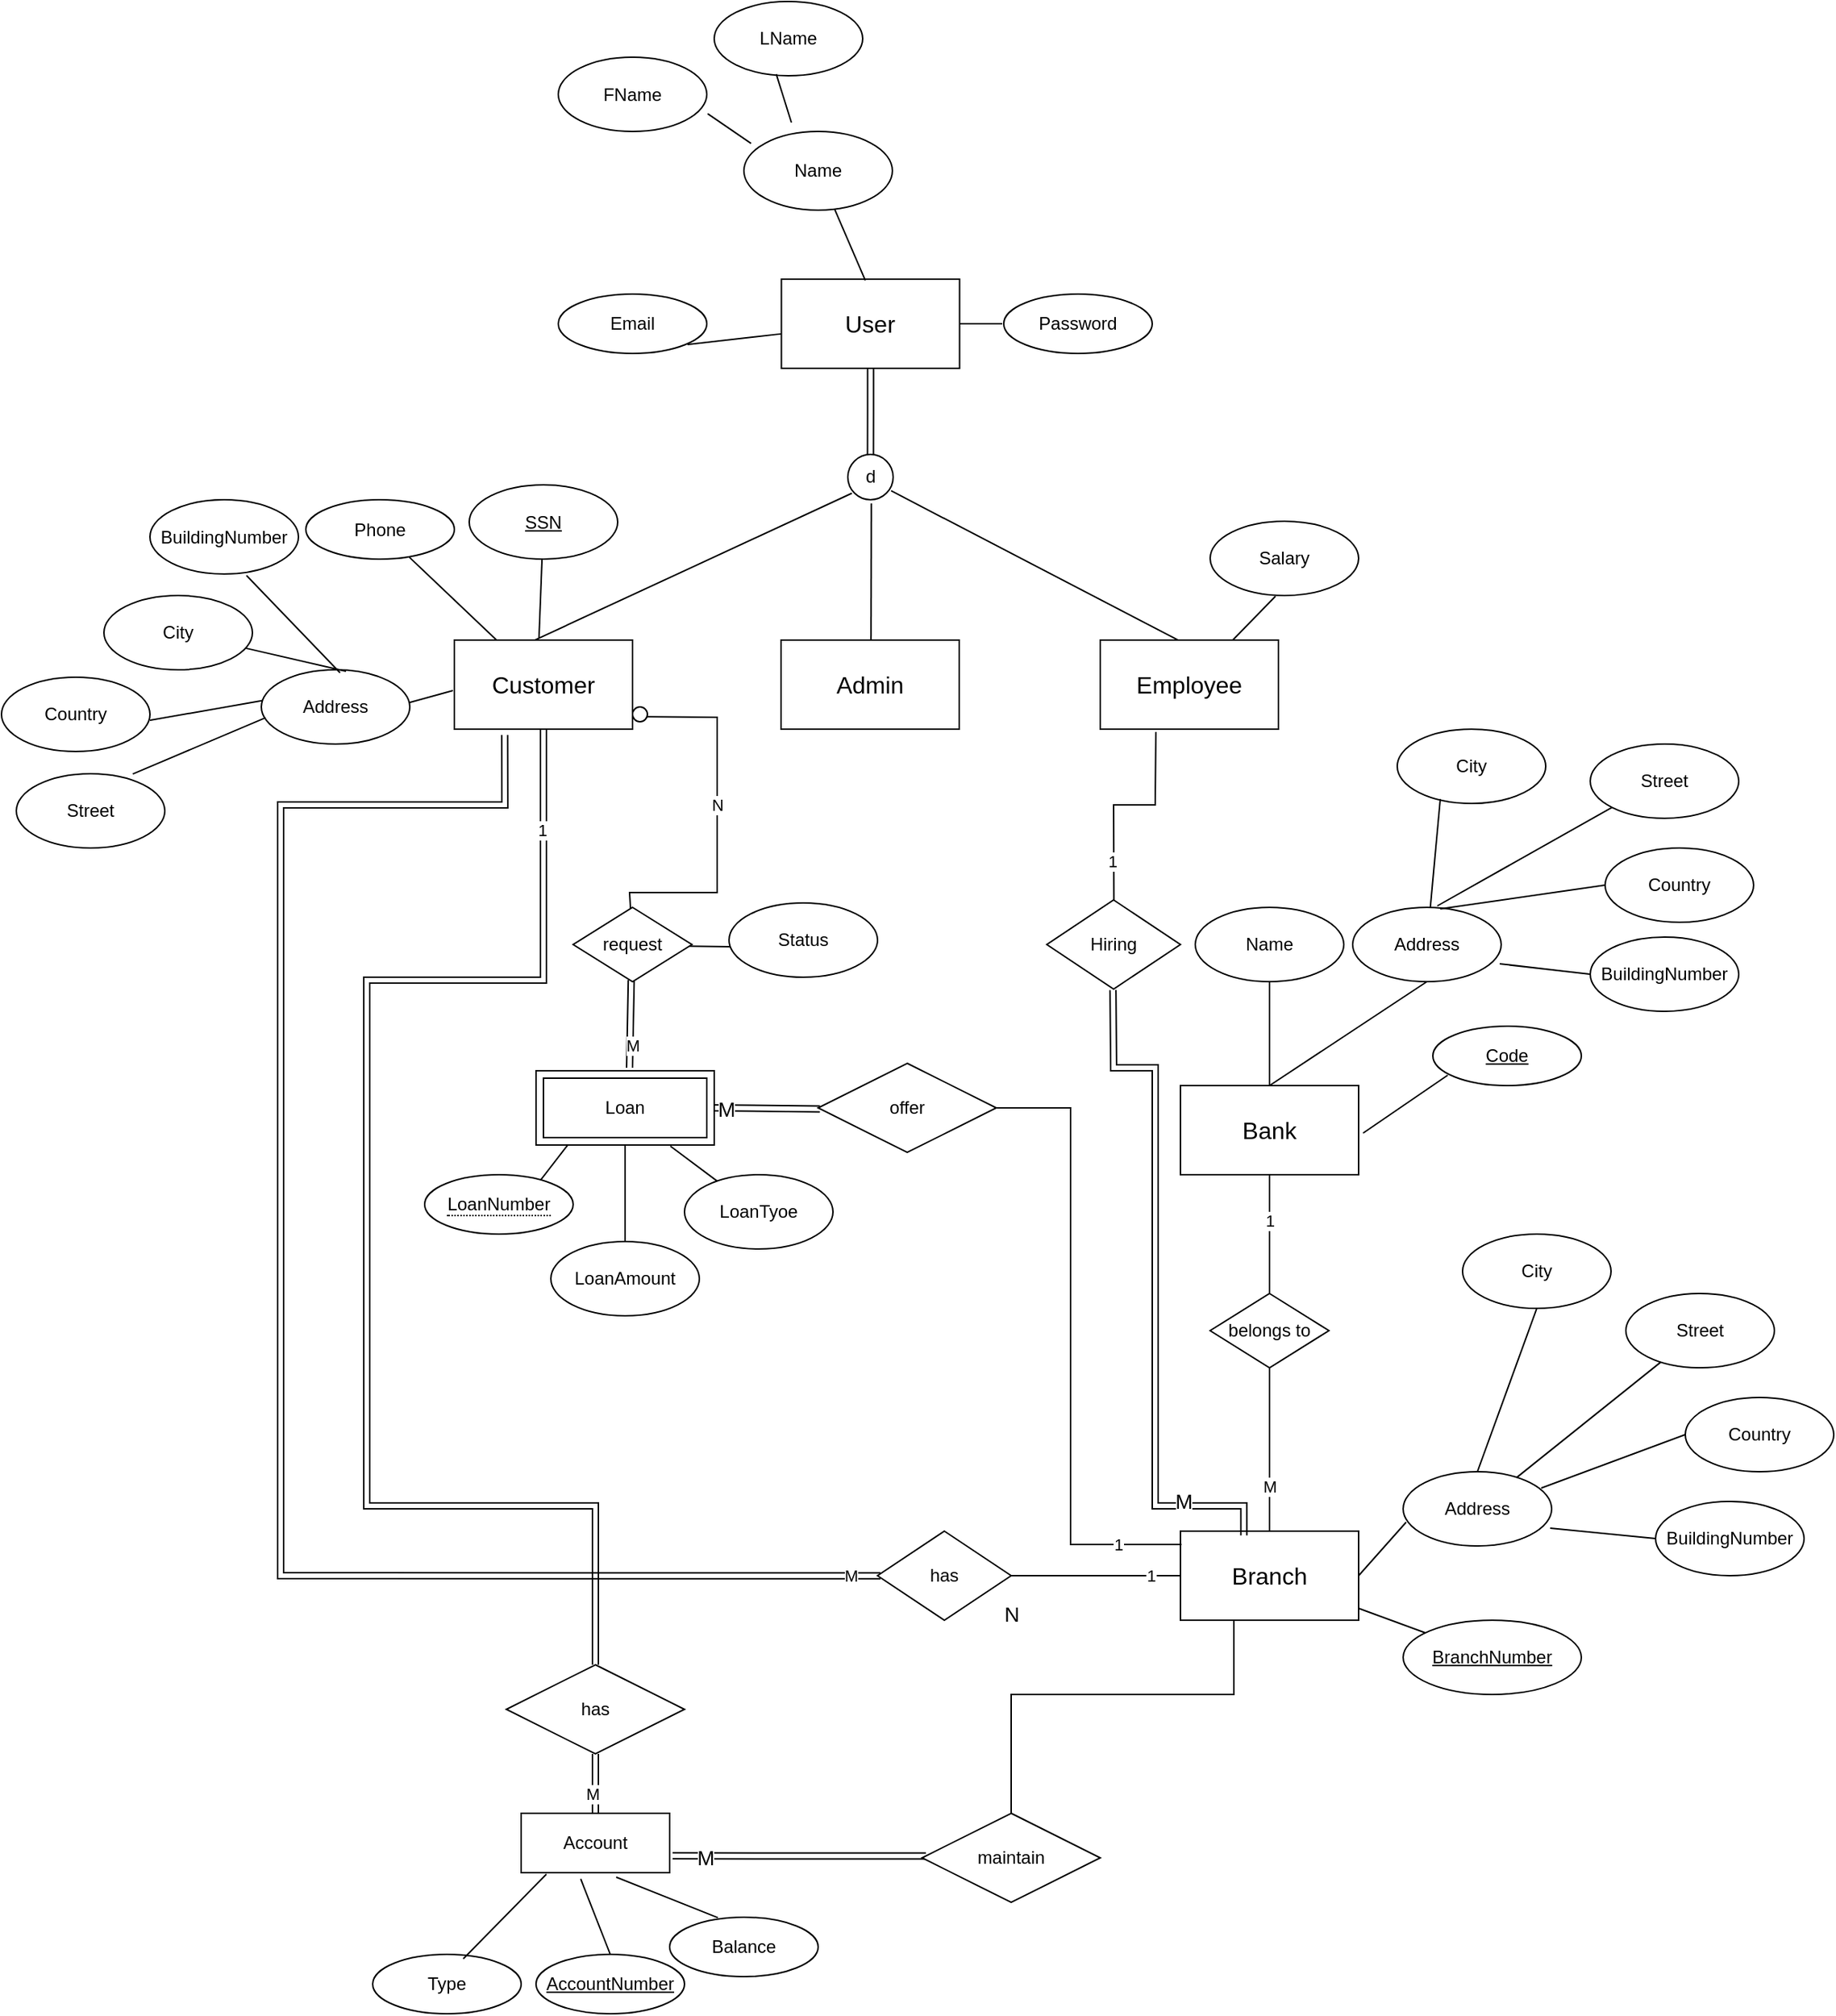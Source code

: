 <mxfile version="21.3.2" type="device">
  <diagram id="R2lEEEUBdFMjLlhIrx00" name="Page-1">
    <mxGraphModel dx="2899" dy="2246" grid="1" gridSize="59" guides="1" tooltips="1" connect="0" arrows="1" fold="1" page="1" pageScale="1" pageWidth="850" pageHeight="1100" background="#ffffff" math="0" shadow="0" extFonts="Permanent Marker^https://fonts.googleapis.com/css?family=Permanent+Marker">
      <root>
        <mxCell id="0" />
        <mxCell id="1" parent="0" />
        <mxCell id="I1Eal8p1mosymjfn8M6k-5" value="&lt;font size=&quot;3&quot;&gt;Bank&lt;/font&gt;" style="rounded=0;whiteSpace=wrap;html=1;" parent="1" vertex="1">
          <mxGeometry x="194" y="130" width="120" height="60" as="geometry" />
        </mxCell>
        <mxCell id="I1Eal8p1mosymjfn8M6k-6" value="Name" style="ellipse;whiteSpace=wrap;html=1;" parent="1" vertex="1">
          <mxGeometry x="204" y="10" width="100" height="50" as="geometry" />
        </mxCell>
        <mxCell id="I1Eal8p1mosymjfn8M6k-8" value="" style="endArrow=none;html=1;rounded=0;exitX=0.5;exitY=0;exitDx=0;exitDy=0;" parent="1" source="I1Eal8p1mosymjfn8M6k-5" target="I1Eal8p1mosymjfn8M6k-6" edge="1">
          <mxGeometry width="50" height="50" relative="1" as="geometry">
            <mxPoint x="220" y="130" as="sourcePoint" />
            <mxPoint x="270" y="80" as="targetPoint" />
          </mxGeometry>
        </mxCell>
        <mxCell id="I1Eal8p1mosymjfn8M6k-11" value="" style="endArrow=none;html=1;rounded=0;entryX=0.5;entryY=1;entryDx=0;entryDy=0;exitX=0.5;exitY=0;exitDx=0;exitDy=0;" parent="1" source="I1Eal8p1mosymjfn8M6k-5" target="I1Eal8p1mosymjfn8M6k-14" edge="1">
          <mxGeometry width="50" height="50" relative="1" as="geometry">
            <mxPoint x="250" y="120" as="sourcePoint" />
            <mxPoint x="310" y="80" as="targetPoint" />
          </mxGeometry>
        </mxCell>
        <mxCell id="I1Eal8p1mosymjfn8M6k-14" value="Address" style="ellipse;whiteSpace=wrap;html=1;" parent="1" vertex="1">
          <mxGeometry x="310" y="10" width="100" height="50" as="geometry" />
        </mxCell>
        <mxCell id="I1Eal8p1mosymjfn8M6k-15" value="City" style="ellipse;whiteSpace=wrap;html=1;" parent="1" vertex="1">
          <mxGeometry x="340" y="-110" width="100" height="50" as="geometry" />
        </mxCell>
        <mxCell id="I1Eal8p1mosymjfn8M6k-16" value="BuildingNumber" style="ellipse;whiteSpace=wrap;html=1;" parent="1" vertex="1">
          <mxGeometry x="470" y="30" width="100" height="50" as="geometry" />
        </mxCell>
        <mxCell id="I1Eal8p1mosymjfn8M6k-17" value="Street" style="ellipse;whiteSpace=wrap;html=1;" parent="1" vertex="1">
          <mxGeometry x="470" y="-100" width="100" height="50" as="geometry" />
        </mxCell>
        <mxCell id="I1Eal8p1mosymjfn8M6k-18" value="Country" style="ellipse;whiteSpace=wrap;html=1;" parent="1" vertex="1">
          <mxGeometry x="480" y="-30" width="100" height="50" as="geometry" />
        </mxCell>
        <mxCell id="I1Eal8p1mosymjfn8M6k-22" value="" style="endArrow=none;html=1;rounded=0;entryX=0.29;entryY=0.94;entryDx=0;entryDy=0;entryPerimeter=0;" parent="1" source="I1Eal8p1mosymjfn8M6k-14" target="I1Eal8p1mosymjfn8M6k-15" edge="1">
          <mxGeometry width="50" height="50" relative="1" as="geometry">
            <mxPoint x="360" y="8" as="sourcePoint" />
            <mxPoint x="389" y="-60" as="targetPoint" />
          </mxGeometry>
        </mxCell>
        <mxCell id="I1Eal8p1mosymjfn8M6k-23" value="" style="endArrow=none;html=1;rounded=0;exitX=0.57;exitY=-0.02;exitDx=0;exitDy=0;entryX=0;entryY=1;entryDx=0;entryDy=0;exitPerimeter=0;" parent="1" source="I1Eal8p1mosymjfn8M6k-14" target="I1Eal8p1mosymjfn8M6k-17" edge="1">
          <mxGeometry width="50" height="50" relative="1" as="geometry">
            <mxPoint x="396" y="17" as="sourcePoint" />
            <mxPoint x="425" y="-51" as="targetPoint" />
          </mxGeometry>
        </mxCell>
        <mxCell id="I1Eal8p1mosymjfn8M6k-24" value="" style="endArrow=none;html=1;rounded=0;exitX=0.59;exitY=0.02;exitDx=0;exitDy=0;entryX=0;entryY=0.5;entryDx=0;entryDy=0;exitPerimeter=0;" parent="1" source="I1Eal8p1mosymjfn8M6k-14" target="I1Eal8p1mosymjfn8M6k-18" edge="1">
          <mxGeometry width="50" height="50" relative="1" as="geometry">
            <mxPoint x="396" y="50" as="sourcePoint" />
            <mxPoint x="425" y="-18" as="targetPoint" />
          </mxGeometry>
        </mxCell>
        <mxCell id="I1Eal8p1mosymjfn8M6k-25" value="" style="endArrow=none;html=1;rounded=0;exitX=0.99;exitY=0.76;exitDx=0;exitDy=0;entryX=0;entryY=0.5;entryDx=0;entryDy=0;exitPerimeter=0;" parent="1" source="I1Eal8p1mosymjfn8M6k-14" target="I1Eal8p1mosymjfn8M6k-16" edge="1">
          <mxGeometry width="50" height="50" relative="1" as="geometry">
            <mxPoint x="275" y="67" as="sourcePoint" />
            <mxPoint x="304" y="-1" as="targetPoint" />
          </mxGeometry>
        </mxCell>
        <mxCell id="I1Eal8p1mosymjfn8M6k-26" value="&lt;font size=&quot;3&quot;&gt;Branch&lt;/font&gt;" style="rounded=0;whiteSpace=wrap;html=1;" parent="1" vertex="1">
          <mxGeometry x="194" y="430" width="120" height="60" as="geometry" />
        </mxCell>
        <mxCell id="I1Eal8p1mosymjfn8M6k-31" value="" style="endArrow=none;html=1;rounded=0;entryX=0.02;entryY=0.68;entryDx=0;entryDy=0;exitX=1;exitY=0.5;exitDx=0;exitDy=0;entryPerimeter=0;" parent="1" source="I1Eal8p1mosymjfn8M6k-26" target="I1Eal8p1mosymjfn8M6k-34" edge="1">
          <mxGeometry width="50" height="50" relative="1" as="geometry">
            <mxPoint x="194" y="420" as="sourcePoint" />
            <mxPoint x="254" y="380" as="targetPoint" />
          </mxGeometry>
        </mxCell>
        <mxCell id="I1Eal8p1mosymjfn8M6k-34" value="Address" style="ellipse;whiteSpace=wrap;html=1;" parent="1" vertex="1">
          <mxGeometry x="344" y="390" width="100" height="50" as="geometry" />
        </mxCell>
        <mxCell id="I1Eal8p1mosymjfn8M6k-35" value="City" style="ellipse;whiteSpace=wrap;html=1;" parent="1" vertex="1">
          <mxGeometry x="384" y="230" width="100" height="50" as="geometry" />
        </mxCell>
        <mxCell id="I1Eal8p1mosymjfn8M6k-36" value="BuildingNumber" style="ellipse;whiteSpace=wrap;html=1;" parent="1" vertex="1">
          <mxGeometry x="514" y="410" width="100" height="50" as="geometry" />
        </mxCell>
        <mxCell id="I1Eal8p1mosymjfn8M6k-37" value="Street" style="ellipse;whiteSpace=wrap;html=1;" parent="1" vertex="1">
          <mxGeometry x="494" y="270" width="100" height="50" as="geometry" />
        </mxCell>
        <mxCell id="I1Eal8p1mosymjfn8M6k-38" value="Country" style="ellipse;whiteSpace=wrap;html=1;" parent="1" vertex="1">
          <mxGeometry x="534" y="340" width="100" height="50" as="geometry" />
        </mxCell>
        <mxCell id="I1Eal8p1mosymjfn8M6k-39" value="" style="endArrow=none;html=1;rounded=0;entryX=0.5;entryY=1;entryDx=0;entryDy=0;exitX=0.5;exitY=0;exitDx=0;exitDy=0;" parent="1" source="I1Eal8p1mosymjfn8M6k-34" target="I1Eal8p1mosymjfn8M6k-35" edge="1">
          <mxGeometry width="50" height="50" relative="1" as="geometry">
            <mxPoint x="512.907" y="470.623" as="sourcePoint" />
            <mxPoint x="443" y="317" as="targetPoint" />
            <Array as="points" />
          </mxGeometry>
        </mxCell>
        <mxCell id="I1Eal8p1mosymjfn8M6k-40" value="" style="endArrow=none;html=1;rounded=0;" parent="1" source="I1Eal8p1mosymjfn8M6k-34" target="I1Eal8p1mosymjfn8M6k-37" edge="1">
          <mxGeometry width="50" height="50" relative="1" as="geometry">
            <mxPoint x="531" y="469" as="sourcePoint" />
            <mxPoint x="558.645" y="322.678" as="targetPoint" />
          </mxGeometry>
        </mxCell>
        <mxCell id="I1Eal8p1mosymjfn8M6k-41" value="" style="endArrow=none;html=1;rounded=0;exitX=0.93;exitY=0.22;exitDx=0;exitDy=0;entryX=0;entryY=0.5;entryDx=0;entryDy=0;exitPerimeter=0;" parent="1" source="I1Eal8p1mosymjfn8M6k-34" target="I1Eal8p1mosymjfn8M6k-38" edge="1">
          <mxGeometry width="50" height="50" relative="1" as="geometry">
            <mxPoint x="533" y="471" as="sourcePoint" />
            <mxPoint x="499" y="362" as="targetPoint" />
          </mxGeometry>
        </mxCell>
        <mxCell id="I1Eal8p1mosymjfn8M6k-42" value="" style="endArrow=none;html=1;rounded=0;exitX=0.99;exitY=0.76;exitDx=0;exitDy=0;entryX=0;entryY=0.5;entryDx=0;entryDy=0;exitPerimeter=0;" parent="1" source="I1Eal8p1mosymjfn8M6k-34" target="I1Eal8p1mosymjfn8M6k-36" edge="1">
          <mxGeometry width="50" height="50" relative="1" as="geometry">
            <mxPoint x="219" y="367" as="sourcePoint" />
            <mxPoint x="248" y="299" as="targetPoint" />
          </mxGeometry>
        </mxCell>
        <mxCell id="I1Eal8p1mosymjfn8M6k-43" value="" style="endArrow=none;html=1;rounded=0;" parent="1" source="I1Eal8p1mosymjfn8M6k-26" target="I1Eal8p1mosymjfn8M6k-44" edge="1">
          <mxGeometry width="50" height="50" relative="1" as="geometry">
            <mxPoint x="214" y="420" as="sourcePoint" />
            <mxPoint x="264" y="370" as="targetPoint" />
          </mxGeometry>
        </mxCell>
        <mxCell id="I1Eal8p1mosymjfn8M6k-44" value="&lt;u&gt;BranchNumber&lt;/u&gt;" style="ellipse;whiteSpace=wrap;html=1;" parent="1" vertex="1">
          <mxGeometry x="344" y="490" width="120" height="50" as="geometry" />
        </mxCell>
        <mxCell id="I1Eal8p1mosymjfn8M6k-47" value="belongs to" style="rhombus;whiteSpace=wrap;html=1;rounded=0;" parent="1" vertex="1">
          <mxGeometry x="214" y="270" width="80" height="50" as="geometry" />
        </mxCell>
        <mxCell id="I1Eal8p1mosymjfn8M6k-50" value="" style="endArrow=none;html=1;rounded=0;exitX=0.5;exitY=0;exitDx=0;exitDy=0;" parent="1" source="I1Eal8p1mosymjfn8M6k-47" target="I1Eal8p1mosymjfn8M6k-5" edge="1">
          <mxGeometry width="50" height="50" relative="1" as="geometry">
            <mxPoint x="220" y="300" as="sourcePoint" />
            <mxPoint x="260" y="190" as="targetPoint" />
            <Array as="points" />
          </mxGeometry>
        </mxCell>
        <mxCell id="I1Eal8p1mosymjfn8M6k-52" value="1" style="edgeLabel;html=1;align=center;verticalAlign=middle;resizable=0;points=[];" parent="I1Eal8p1mosymjfn8M6k-50" vertex="1" connectable="0">
          <mxGeometry x="0.24" y="2" relative="1" as="geometry">
            <mxPoint x="2" as="offset" />
          </mxGeometry>
        </mxCell>
        <mxCell id="I1Eal8p1mosymjfn8M6k-51" value="" style="endArrow=none;html=1;rounded=0;entryX=0.5;entryY=1;entryDx=0;entryDy=0;" parent="1" source="I1Eal8p1mosymjfn8M6k-26" target="I1Eal8p1mosymjfn8M6k-47" edge="1">
          <mxGeometry width="50" height="50" relative="1" as="geometry">
            <mxPoint x="120" y="400" as="sourcePoint" />
            <mxPoint x="160" y="290" as="targetPoint" />
            <Array as="points" />
          </mxGeometry>
        </mxCell>
        <mxCell id="I1Eal8p1mosymjfn8M6k-53" value="M" style="edgeLabel;html=1;align=center;verticalAlign=middle;resizable=0;points=[];" parent="I1Eal8p1mosymjfn8M6k-51" vertex="1" connectable="0">
          <mxGeometry x="-0.453" relative="1" as="geometry">
            <mxPoint as="offset" />
          </mxGeometry>
        </mxCell>
        <mxCell id="I1Eal8p1mosymjfn8M6k-54" value="" style="endArrow=none;html=1;rounded=0;exitX=1;exitY=0.5;exitDx=0;exitDy=0;" parent="1" source="I1Eal8p1mosymjfn8M6k-55" target="I1Eal8p1mosymjfn8M6k-26" edge="1">
          <mxGeometry width="50" height="50" relative="1" as="geometry">
            <mxPoint x="60" y="460" as="sourcePoint" />
            <mxPoint x="140" y="450" as="targetPoint" />
          </mxGeometry>
        </mxCell>
        <mxCell id="I1Eal8p1mosymjfn8M6k-122" value="1" style="edgeLabel;html=1;align=center;verticalAlign=middle;resizable=0;points=[];" parent="I1Eal8p1mosymjfn8M6k-54" vertex="1" connectable="0">
          <mxGeometry x="0.637" relative="1" as="geometry">
            <mxPoint as="offset" />
          </mxGeometry>
        </mxCell>
        <mxCell id="I1Eal8p1mosymjfn8M6k-55" value="has" style="rhombus;whiteSpace=wrap;html=1;" parent="1" vertex="1">
          <mxGeometry x="-10" y="430" width="90" height="60" as="geometry" />
        </mxCell>
        <mxCell id="I1Eal8p1mosymjfn8M6k-73" value="" style="endArrow=none;html=1;rounded=0;entryX=0.022;entryY=0.503;entryDx=0;entryDy=0;entryPerimeter=0;exitX=0.274;exitY=1.065;exitDx=0;exitDy=0;shape=link;exitPerimeter=0;" parent="1" target="I1Eal8p1mosymjfn8M6k-55" edge="1">
          <mxGeometry width="50" height="50" relative="1" as="geometry">
            <mxPoint x="-261.12" y="-106.1" as="sourcePoint" />
            <mxPoint x="-3.15" y="460.36" as="targetPoint" />
            <Array as="points">
              <mxPoint x="-261" y="-59" />
              <mxPoint x="-412" y="-59" />
              <mxPoint x="-412" y="177" />
              <mxPoint x="-412" y="460" />
            </Array>
          </mxGeometry>
        </mxCell>
        <mxCell id="I1Eal8p1mosymjfn8M6k-123" value="M" style="edgeLabel;html=1;align=center;verticalAlign=middle;resizable=0;points=[];" parent="I1Eal8p1mosymjfn8M6k-73" vertex="1" connectable="0">
          <mxGeometry x="-0.727" y="1" relative="1" as="geometry">
            <mxPoint x="339" y="518" as="offset" />
          </mxGeometry>
        </mxCell>
        <mxCell id="I1Eal8p1mosymjfn8M6k-83" value="" style="endArrow=none;html=1;rounded=0;exitX=0.5;exitY=1;exitDx=0;exitDy=0;" parent="1" edge="1">
          <mxGeometry width="50" height="50" relative="1" as="geometry">
            <mxPoint x="-180" y="430" as="sourcePoint" />
            <mxPoint x="-180" y="430" as="targetPoint" />
          </mxGeometry>
        </mxCell>
        <mxCell id="I1Eal8p1mosymjfn8M6k-90" value="" style="endArrow=none;html=1;rounded=0;entryX=0.5;entryY=1;entryDx=0;entryDy=0;exitX=0.5;exitY=0;exitDx=0;exitDy=0;" parent="1" source="I1Eal8p1mosymjfn8M6k-198" target="I1Eal8p1mosymjfn8M6k-91" edge="1">
          <mxGeometry width="50" height="50" relative="1" as="geometry">
            <mxPoint x="-180" y="80" as="sourcePoint" />
            <mxPoint x="-200" y="10" as="targetPoint" />
          </mxGeometry>
        </mxCell>
        <mxCell id="I1Eal8p1mosymjfn8M6k-91" value="LoanAmount" style="ellipse;whiteSpace=wrap;html=1;" parent="1" vertex="1">
          <mxGeometry x="-230" y="235" width="100" height="50" as="geometry" />
        </mxCell>
        <mxCell id="I1Eal8p1mosymjfn8M6k-92" value="LoanTyoe" style="ellipse;whiteSpace=wrap;html=1;" parent="1" vertex="1">
          <mxGeometry x="-140" y="190" width="100" height="50" as="geometry" />
        </mxCell>
        <mxCell id="I1Eal8p1mosymjfn8M6k-93" value="" style="endArrow=none;html=1;rounded=0;exitX=0.754;exitY=1.015;exitDx=0;exitDy=0;exitPerimeter=0;" parent="1" source="I1Eal8p1mosymjfn8M6k-198" target="I1Eal8p1mosymjfn8M6k-92" edge="1">
          <mxGeometry width="50" height="50" relative="1" as="geometry">
            <mxPoint x="-180" y="80" as="sourcePoint" />
            <mxPoint x="-206" y="-71" as="targetPoint" />
          </mxGeometry>
        </mxCell>
        <mxCell id="I1Eal8p1mosymjfn8M6k-94" value="" style="endArrow=none;html=1;rounded=0;exitX=0.5;exitY=0;exitDx=0;exitDy=0;entryX=0.5;entryY=1;entryDx=0;entryDy=0;" parent="1" source="I1Eal8p1mosymjfn8M6k-198" target="I1Eal8p1mosymjfn8M6k-199" edge="1">
          <mxGeometry width="50" height="50" relative="1" as="geometry">
            <mxPoint x="-208.571" y="80" as="sourcePoint" />
            <mxPoint x="-250.861" y="26.854" as="targetPoint" />
          </mxGeometry>
        </mxCell>
        <mxCell id="I1Eal8p1mosymjfn8M6k-117" value="offer" style="shape=rhombus;perimeter=rhombusPerimeter;whiteSpace=wrap;html=1;align=center;" parent="1" vertex="1">
          <mxGeometry x="-50" y="115" width="120" height="60" as="geometry" />
        </mxCell>
        <mxCell id="I1Eal8p1mosymjfn8M6k-119" value="" style="endArrow=none;html=1;rounded=0;exitX=1;exitY=0.5;exitDx=0;exitDy=0;shape=link;entryX=0.01;entryY=0.513;entryDx=0;entryDy=0;entryPerimeter=0;" parent="1" source="I1Eal8p1mosymjfn8M6k-198" target="I1Eal8p1mosymjfn8M6k-117" edge="1">
          <mxGeometry relative="1" as="geometry">
            <mxPoint x="-120" y="110" as="sourcePoint" />
            <mxPoint x="7.239" y="183.881" as="targetPoint" />
          </mxGeometry>
        </mxCell>
        <mxCell id="I1Eal8p1mosymjfn8M6k-120" value="&lt;font style=&quot;font-size: 14px;&quot;&gt;M&lt;/font&gt;" style="edgeLabel;html=1;align=center;verticalAlign=middle;resizable=0;points=[];" parent="I1Eal8p1mosymjfn8M6k-119" vertex="1" connectable="0">
          <mxGeometry x="-0.787" y="-1" relative="1" as="geometry">
            <mxPoint as="offset" />
          </mxGeometry>
        </mxCell>
        <mxCell id="I1Eal8p1mosymjfn8M6k-127" value="Hiring" style="rhombus;whiteSpace=wrap;html=1;" parent="1" vertex="1">
          <mxGeometry x="104" y="5" width="90" height="60" as="geometry" />
        </mxCell>
        <mxCell id="I1Eal8p1mosymjfn8M6k-166" value="Account" style="whiteSpace=wrap;html=1;align=center;" parent="1" vertex="1">
          <mxGeometry x="-250" y="620" width="100" height="40" as="geometry" />
        </mxCell>
        <mxCell id="I1Eal8p1mosymjfn8M6k-168" value="Balance" style="ellipse;whiteSpace=wrap;html=1;align=center;" parent="1" vertex="1">
          <mxGeometry x="-150" y="690" width="100" height="40" as="geometry" />
        </mxCell>
        <mxCell id="I1Eal8p1mosymjfn8M6k-169" value="&lt;u&gt;AccountNumber&lt;/u&gt;" style="ellipse;whiteSpace=wrap;html=1;align=center;" parent="1" vertex="1">
          <mxGeometry x="-240" y="715" width="100" height="40" as="geometry" />
        </mxCell>
        <mxCell id="I1Eal8p1mosymjfn8M6k-170" value="Type" style="ellipse;whiteSpace=wrap;html=1;align=center;" parent="1" vertex="1">
          <mxGeometry x="-350" y="715" width="100" height="40" as="geometry" />
        </mxCell>
        <mxCell id="I1Eal8p1mosymjfn8M6k-173" value="" style="endArrow=none;html=1;rounded=0;exitX=0.325;exitY=0.008;exitDx=0;exitDy=0;exitPerimeter=0;entryX=0.64;entryY=1.075;entryDx=0;entryDy=0;entryPerimeter=0;" parent="1" source="I1Eal8p1mosymjfn8M6k-168" target="I1Eal8p1mosymjfn8M6k-166" edge="1">
          <mxGeometry width="50" height="50" relative="1" as="geometry">
            <mxPoint x="-160" y="1030" as="sourcePoint" />
            <mxPoint x="-250" y="960" as="targetPoint" />
          </mxGeometry>
        </mxCell>
        <mxCell id="I1Eal8p1mosymjfn8M6k-174" value="" style="endArrow=none;html=1;rounded=0;entryX=0.401;entryY=1.106;entryDx=0;entryDy=0;entryPerimeter=0;exitX=0.5;exitY=0;exitDx=0;exitDy=0;" parent="1" source="I1Eal8p1mosymjfn8M6k-169" target="I1Eal8p1mosymjfn8M6k-166" edge="1">
          <mxGeometry width="50" height="50" relative="1" as="geometry">
            <mxPoint x="-250" y="1020" as="sourcePoint" />
            <mxPoint x="-200" y="950" as="targetPoint" />
          </mxGeometry>
        </mxCell>
        <mxCell id="I1Eal8p1mosymjfn8M6k-178" value="" style="endArrow=none;html=1;rounded=0;entryX=0.17;entryY=1.025;entryDx=0;entryDy=0;entryPerimeter=0;exitX=0.61;exitY=0.075;exitDx=0;exitDy=0;exitPerimeter=0;" parent="1" source="I1Eal8p1mosymjfn8M6k-170" target="I1Eal8p1mosymjfn8M6k-166" edge="1">
          <mxGeometry width="50" height="50" relative="1" as="geometry">
            <mxPoint x="-325" y="1000" as="sourcePoint" />
            <mxPoint x="-250" y="960" as="targetPoint" />
          </mxGeometry>
        </mxCell>
        <mxCell id="I1Eal8p1mosymjfn8M6k-183" style="edgeStyle=orthogonalEdgeStyle;rounded=0;orthogonalLoop=1;jettySize=auto;html=1;endArrow=none;endFill=0;entryX=0.25;entryY=1;entryDx=0;entryDy=0;exitX=0.5;exitY=0;exitDx=0;exitDy=0;" parent="1" source="I1Eal8p1mosymjfn8M6k-180" target="I1Eal8p1mosymjfn8M6k-26" edge="1">
          <mxGeometry relative="1" as="geometry">
            <mxPoint x="250" y="510" as="targetPoint" />
            <Array as="points">
              <mxPoint x="80" y="540" />
              <mxPoint x="230" y="540" />
              <mxPoint x="230" y="490" />
            </Array>
          </mxGeometry>
        </mxCell>
        <mxCell id="I1Eal8p1mosymjfn8M6k-185" value="&lt;font style=&quot;font-size: 14px;&quot;&gt;N&lt;/font&gt;" style="edgeLabel;html=1;align=center;verticalAlign=middle;resizable=0;points=[];" parent="I1Eal8p1mosymjfn8M6k-183" vertex="1" connectable="0">
          <mxGeometry x="-0.484" y="3" relative="1" as="geometry">
            <mxPoint x="3" y="-60" as="offset" />
          </mxGeometry>
        </mxCell>
        <mxCell id="I1Eal8p1mosymjfn8M6k-184" style="edgeStyle=orthogonalEdgeStyle;rounded=0;orthogonalLoop=1;jettySize=auto;html=1;entryX=1.02;entryY=0.717;entryDx=0;entryDy=0;shape=link;entryPerimeter=0;" parent="1" source="I1Eal8p1mosymjfn8M6k-180" target="I1Eal8p1mosymjfn8M6k-166" edge="1">
          <mxGeometry relative="1" as="geometry">
            <Array as="points">
              <mxPoint x="-65" y="649" />
            </Array>
          </mxGeometry>
        </mxCell>
        <mxCell id="I1Eal8p1mosymjfn8M6k-186" value="&lt;font style=&quot;font-size: 14px;&quot;&gt;M&lt;/font&gt;" style="edgeLabel;html=1;align=center;verticalAlign=middle;resizable=0;points=[];" parent="I1Eal8p1mosymjfn8M6k-184" vertex="1" connectable="0">
          <mxGeometry x="0.741" y="-5" relative="1" as="geometry">
            <mxPoint y="6" as="offset" />
          </mxGeometry>
        </mxCell>
        <mxCell id="I1Eal8p1mosymjfn8M6k-180" value="maintain" style="shape=rhombus;perimeter=rhombusPerimeter;whiteSpace=wrap;html=1;align=center;" parent="1" vertex="1">
          <mxGeometry x="20" y="620" width="120" height="60" as="geometry" />
        </mxCell>
        <mxCell id="I1Eal8p1mosymjfn8M6k-192" style="edgeStyle=orthogonalEdgeStyle;rounded=0;orthogonalLoop=1;jettySize=auto;html=1;endArrow=none;endFill=0;shape=link;" parent="1" source="I1Eal8p1mosymjfn8M6k-189" target="FsIi4DqIfgX6PywUieRL-13" edge="1">
          <mxGeometry relative="1" as="geometry">
            <mxPoint x="-199.2" y="488.68" as="targetPoint" />
            <Array as="points">
              <mxPoint x="-200" y="413" />
              <mxPoint x="-354" y="413" />
              <mxPoint x="-354" y="59" />
              <mxPoint x="-235" y="59" />
            </Array>
          </mxGeometry>
        </mxCell>
        <mxCell id="I1Eal8p1mosymjfn8M6k-195" value="1" style="edgeLabel;html=1;align=center;verticalAlign=middle;resizable=0;points=[];" parent="I1Eal8p1mosymjfn8M6k-192" vertex="1" connectable="0">
          <mxGeometry x="0.85" y="1" relative="1" as="geometry">
            <mxPoint as="offset" />
          </mxGeometry>
        </mxCell>
        <mxCell id="I1Eal8p1mosymjfn8M6k-193" style="edgeStyle=orthogonalEdgeStyle;rounded=0;orthogonalLoop=1;jettySize=auto;html=1;entryX=0.5;entryY=0;entryDx=0;entryDy=0;shape=link;" parent="1" source="I1Eal8p1mosymjfn8M6k-189" target="I1Eal8p1mosymjfn8M6k-166" edge="1">
          <mxGeometry relative="1" as="geometry" />
        </mxCell>
        <mxCell id="I1Eal8p1mosymjfn8M6k-197" value="M" style="edgeLabel;html=1;align=center;verticalAlign=middle;resizable=0;points=[];" parent="I1Eal8p1mosymjfn8M6k-193" vertex="1" connectable="0">
          <mxGeometry x="0.314" y="-2" relative="1" as="geometry">
            <mxPoint as="offset" />
          </mxGeometry>
        </mxCell>
        <mxCell id="I1Eal8p1mosymjfn8M6k-189" value="has" style="shape=rhombus;perimeter=rhombusPerimeter;whiteSpace=wrap;html=1;align=center;" parent="1" vertex="1">
          <mxGeometry x="-260" y="520" width="120" height="60" as="geometry" />
        </mxCell>
        <mxCell id="I1Eal8p1mosymjfn8M6k-198" value="Loan" style="shape=ext;margin=3;double=1;whiteSpace=wrap;html=1;align=center;" parent="1" vertex="1">
          <mxGeometry x="-240" y="120" width="120" height="50" as="geometry" />
        </mxCell>
        <mxCell id="I1Eal8p1mosymjfn8M6k-199" value="&lt;span style=&quot;border-bottom: 1px dotted&quot;&gt;LoanNumber&lt;/span&gt;" style="ellipse;whiteSpace=wrap;html=1;align=center;" parent="1" vertex="1">
          <mxGeometry x="-315" y="190" width="100" height="40" as="geometry" />
        </mxCell>
        <mxCell id="FsIi4DqIfgX6PywUieRL-10" value="" style="edgeStyle=orthogonalEdgeStyle;rounded=0;orthogonalLoop=1;jettySize=auto;html=1;shape=link;" parent="1" source="FsIi4DqIfgX6PywUieRL-3" target="FsIi4DqIfgX6PywUieRL-6" edge="1">
          <mxGeometry relative="1" as="geometry" />
        </mxCell>
        <mxCell id="FsIi4DqIfgX6PywUieRL-3" value="&lt;font size=&quot;3&quot;&gt;User&lt;/font&gt;" style="rounded=0;whiteSpace=wrap;html=1;" parent="1" vertex="1">
          <mxGeometry x="-74.75" y="-413" width="120" height="60" as="geometry" />
        </mxCell>
        <mxCell id="FsIi4DqIfgX6PywUieRL-6" value="d" style="ellipse;whiteSpace=wrap;html=1;aspect=fixed;" parent="1" vertex="1">
          <mxGeometry x="-30" y="-295" width="30.5" height="30.5" as="geometry" />
        </mxCell>
        <mxCell id="FsIi4DqIfgX6PywUieRL-11" value="" style="endArrow=none;html=1;rounded=0;entryX=0.089;entryY=0.857;entryDx=0;entryDy=0;entryPerimeter=0;exitX=0.419;exitY=0.03;exitDx=0;exitDy=0;exitPerimeter=0;" parent="1" source="FsIi4DqIfgX6PywUieRL-13" target="FsIi4DqIfgX6PywUieRL-6" edge="1">
          <mxGeometry width="50" height="50" relative="1" as="geometry">
            <mxPoint x="-100" y="-214.5" as="sourcePoint" />
            <mxPoint x="-50" y="-264.5" as="targetPoint" />
          </mxGeometry>
        </mxCell>
        <mxCell id="FsIi4DqIfgX6PywUieRL-12" value="" style="endArrow=none;html=1;rounded=0;entryX=0.519;entryY=1.083;entryDx=0;entryDy=0;entryPerimeter=0;exitX=0.505;exitY=0.019;exitDx=0;exitDy=0;exitPerimeter=0;" parent="1" source="FsIi4DqIfgX6PywUieRL-14" target="FsIi4DqIfgX6PywUieRL-6" edge="1">
          <mxGeometry width="50" height="50" relative="1" as="geometry">
            <mxPoint x="-14" y="-177" as="sourcePoint" />
            <mxPoint x="-68" y="-236" as="targetPoint" />
          </mxGeometry>
        </mxCell>
        <mxCell id="FsIi4DqIfgX6PywUieRL-13" value="&lt;font size=&quot;3&quot;&gt;Customer&lt;/font&gt;" style="rounded=0;whiteSpace=wrap;html=1;" parent="1" vertex="1">
          <mxGeometry x="-295" y="-170" width="120" height="60" as="geometry" />
        </mxCell>
        <mxCell id="FsIi4DqIfgX6PywUieRL-14" value="&lt;font size=&quot;3&quot;&gt;Admin&lt;/font&gt;" style="rounded=0;whiteSpace=wrap;html=1;" parent="1" vertex="1">
          <mxGeometry x="-75" y="-170" width="120" height="60" as="geometry" />
        </mxCell>
        <mxCell id="FsIi4DqIfgX6PywUieRL-15" value="" style="endArrow=none;html=1;rounded=0;entryX=0.956;entryY=0.803;entryDx=0;entryDy=0;entryPerimeter=0;exitX=0.476;exitY=0.041;exitDx=0;exitDy=0;exitPerimeter=0;" parent="1" source="FsIi4DqIfgX6PywUieRL-16" target="FsIi4DqIfgX6PywUieRL-6" edge="1">
          <mxGeometry width="50" height="50" relative="1" as="geometry">
            <mxPoint x="177" y="-177" as="sourcePoint" />
            <mxPoint x="45.25" y="-263" as="targetPoint" />
          </mxGeometry>
        </mxCell>
        <mxCell id="FsIi4DqIfgX6PywUieRL-16" value="&lt;font size=&quot;3&quot;&gt;Employee&lt;/font&gt;" style="rounded=0;whiteSpace=wrap;html=1;" parent="1" vertex="1">
          <mxGeometry x="140" y="-170" width="120" height="60" as="geometry" />
        </mxCell>
        <mxCell id="FsIi4DqIfgX6PywUieRL-17" value="Name" style="ellipse;whiteSpace=wrap;html=1;" parent="1" vertex="1">
          <mxGeometry x="-100" y="-512.5" width="100" height="53" as="geometry" />
        </mxCell>
        <mxCell id="FsIi4DqIfgX6PywUieRL-18" value="FName" style="ellipse;whiteSpace=wrap;html=1;" parent="1" vertex="1">
          <mxGeometry x="-225" y="-562.5" width="100" height="50" as="geometry" />
        </mxCell>
        <mxCell id="FsIi4DqIfgX6PywUieRL-19" value="LName" style="ellipse;whiteSpace=wrap;html=1;" parent="1" vertex="1">
          <mxGeometry x="-120" y="-600" width="100" height="50" as="geometry" />
        </mxCell>
        <mxCell id="FsIi4DqIfgX6PywUieRL-21" value="" style="endArrow=none;html=1;rounded=0;entryX=0.471;entryY=0.013;entryDx=0;entryDy=0;entryPerimeter=0;" parent="1" source="FsIi4DqIfgX6PywUieRL-17" target="FsIi4DqIfgX6PywUieRL-3" edge="1">
          <mxGeometry width="50" height="50" relative="1" as="geometry">
            <mxPoint x="118" y="-245" as="sourcePoint" />
            <mxPoint x="168" y="-295" as="targetPoint" />
          </mxGeometry>
        </mxCell>
        <mxCell id="FsIi4DqIfgX6PywUieRL-22" value="" style="endArrow=none;html=1;rounded=0;entryX=1.006;entryY=0.761;entryDx=0;entryDy=0;entryPerimeter=0;exitX=0.048;exitY=0.152;exitDx=0;exitDy=0;exitPerimeter=0;" parent="1" source="FsIi4DqIfgX6PywUieRL-17" target="FsIi4DqIfgX6PywUieRL-18" edge="1">
          <mxGeometry width="50" height="50" relative="1" as="geometry">
            <mxPoint x="118" y="-245" as="sourcePoint" />
            <mxPoint x="168" y="-295" as="targetPoint" />
          </mxGeometry>
        </mxCell>
        <mxCell id="FsIi4DqIfgX6PywUieRL-23" value="" style="endArrow=none;html=1;rounded=0;entryX=0.418;entryY=0.979;entryDx=0;entryDy=0;entryPerimeter=0;exitX=0.32;exitY=-0.113;exitDx=0;exitDy=0;exitPerimeter=0;" parent="1" source="FsIi4DqIfgX6PywUieRL-17" target="FsIi4DqIfgX6PywUieRL-19" edge="1">
          <mxGeometry width="50" height="50" relative="1" as="geometry">
            <mxPoint y="-540" as="sourcePoint" />
            <mxPoint x="-59" y="-531" as="targetPoint" />
          </mxGeometry>
        </mxCell>
        <mxCell id="FsIi4DqIfgX6PywUieRL-24" value="City" style="ellipse;whiteSpace=wrap;html=1;" parent="1" vertex="1">
          <mxGeometry x="-531" y="-200" width="100" height="50" as="geometry" />
        </mxCell>
        <mxCell id="FsIi4DqIfgX6PywUieRL-25" value="BuildingNumber" style="ellipse;whiteSpace=wrap;html=1;" parent="1" vertex="1">
          <mxGeometry x="-500" y="-264.5" width="100" height="50" as="geometry" />
        </mxCell>
        <mxCell id="FsIi4DqIfgX6PywUieRL-26" value="Street" style="ellipse;whiteSpace=wrap;html=1;" parent="1" vertex="1">
          <mxGeometry x="-590" y="-80" width="100" height="50" as="geometry" />
        </mxCell>
        <mxCell id="FsIi4DqIfgX6PywUieRL-27" value="Country" style="ellipse;whiteSpace=wrap;html=1;" parent="1" vertex="1">
          <mxGeometry x="-600" y="-145" width="100" height="50" as="geometry" />
        </mxCell>
        <mxCell id="FsIi4DqIfgX6PywUieRL-28" value="Address" style="ellipse;whiteSpace=wrap;html=1;" parent="1" vertex="1">
          <mxGeometry x="-425" y="-150" width="100" height="50" as="geometry" />
        </mxCell>
        <mxCell id="FsIi4DqIfgX6PywUieRL-31" value="" style="endArrow=none;html=1;rounded=0;entryX=1;entryY=0.58;entryDx=0;entryDy=0;entryPerimeter=0;exitX=0.007;exitY=0.415;exitDx=0;exitDy=0;exitPerimeter=0;" parent="1" source="FsIi4DqIfgX6PywUieRL-28" target="FsIi4DqIfgX6PywUieRL-27" edge="1">
          <mxGeometry width="50" height="50" relative="1" as="geometry">
            <mxPoint x="67" y="-354" as="sourcePoint" />
            <mxPoint x="103" y="-401" as="targetPoint" />
          </mxGeometry>
        </mxCell>
        <mxCell id="FsIi4DqIfgX6PywUieRL-32" value="" style="endArrow=none;html=1;rounded=0;entryX=0.65;entryY=1.02;entryDx=0;entryDy=0;entryPerimeter=0;exitX=0.53;exitY=0.04;exitDx=0;exitDy=0;exitPerimeter=0;" parent="1" source="FsIi4DqIfgX6PywUieRL-28" target="FsIi4DqIfgX6PywUieRL-25" edge="1">
          <mxGeometry width="50" height="50" relative="1" as="geometry">
            <mxPoint x="126" y="-295" as="sourcePoint" />
            <mxPoint x="162" y="-342" as="targetPoint" />
          </mxGeometry>
        </mxCell>
        <mxCell id="FsIi4DqIfgX6PywUieRL-33" value="" style="endArrow=none;html=1;rounded=0;exitX=0.57;exitY=0.02;exitDx=0;exitDy=0;exitPerimeter=0;" parent="1" source="FsIi4DqIfgX6PywUieRL-28" target="FsIi4DqIfgX6PywUieRL-24" edge="1">
          <mxGeometry width="50" height="50" relative="1" as="geometry">
            <mxPoint x="185" y="-236" as="sourcePoint" />
            <mxPoint x="221" y="-283" as="targetPoint" />
          </mxGeometry>
        </mxCell>
        <mxCell id="FsIi4DqIfgX6PywUieRL-34" value="" style="endArrow=none;html=1;rounded=0;entryX=0.784;entryY=0.004;entryDx=0;entryDy=0;entryPerimeter=0;exitX=0.028;exitY=0.646;exitDx=0;exitDy=0;exitPerimeter=0;" parent="1" source="FsIi4DqIfgX6PywUieRL-28" target="FsIi4DqIfgX6PywUieRL-26" edge="1">
          <mxGeometry width="50" height="50" relative="1" as="geometry">
            <mxPoint x="244" y="-177" as="sourcePoint" />
            <mxPoint x="280" y="-224" as="targetPoint" />
          </mxGeometry>
        </mxCell>
        <mxCell id="FsIi4DqIfgX6PywUieRL-35" value="Email" style="ellipse;whiteSpace=wrap;html=1;align=center;" parent="1" vertex="1">
          <mxGeometry x="-225" y="-403" width="100" height="40" as="geometry" />
        </mxCell>
        <mxCell id="FsIi4DqIfgX6PywUieRL-36" value="Password" style="ellipse;whiteSpace=wrap;html=1;align=center;" parent="1" vertex="1">
          <mxGeometry x="75" y="-403" width="100" height="40" as="geometry" />
        </mxCell>
        <mxCell id="FsIi4DqIfgX6PywUieRL-37" value="" style="endArrow=none;html=1;rounded=0;exitX=0.87;exitY=0.85;exitDx=0;exitDy=0;exitPerimeter=0;" parent="1" source="FsIi4DqIfgX6PywUieRL-35" target="FsIi4DqIfgX6PywUieRL-3" edge="1">
          <mxGeometry width="50" height="50" relative="1" as="geometry">
            <mxPoint x="20" y="-401" as="sourcePoint" />
            <mxPoint x="41" y="-353" as="targetPoint" />
          </mxGeometry>
        </mxCell>
        <mxCell id="FsIi4DqIfgX6PywUieRL-38" value="" style="endArrow=none;html=1;rounded=0;exitX=-0.01;exitY=0.5;exitDx=0;exitDy=0;exitPerimeter=0;" parent="1" source="FsIi4DqIfgX6PywUieRL-36" target="FsIi4DqIfgX6PywUieRL-3" edge="1">
          <mxGeometry width="50" height="50" relative="1" as="geometry">
            <mxPoint x="-74" y="-390" as="sourcePoint" />
            <mxPoint y="-354" as="targetPoint" />
          </mxGeometry>
        </mxCell>
        <mxCell id="FsIi4DqIfgX6PywUieRL-39" value="" style="endArrow=none;html=1;rounded=0;entryX=1;entryY=0.44;entryDx=0;entryDy=0;entryPerimeter=0;exitX=-0.008;exitY=0.567;exitDx=0;exitDy=0;exitPerimeter=0;" parent="1" source="FsIi4DqIfgX6PywUieRL-13" target="FsIi4DqIfgX6PywUieRL-28" edge="1">
          <mxGeometry width="50" height="50" relative="1" as="geometry">
            <mxPoint x="-410" y="-120" as="sourcePoint" />
            <mxPoint x="-360" y="-170" as="targetPoint" />
          </mxGeometry>
        </mxCell>
        <mxCell id="FsIi4DqIfgX6PywUieRL-42" value="Phone" style="ellipse;whiteSpace=wrap;html=1;align=center;" parent="1" vertex="1">
          <mxGeometry x="-395" y="-264.5" width="100" height="40" as="geometry" />
        </mxCell>
        <mxCell id="FsIi4DqIfgX6PywUieRL-43" value="" style="endArrow=none;html=1;rounded=0;" parent="1" source="FsIi4DqIfgX6PywUieRL-13" target="FsIi4DqIfgX6PywUieRL-42" edge="1">
          <mxGeometry width="50" height="50" relative="1" as="geometry">
            <mxPoint x="-327" y="-141" as="sourcePoint" />
            <mxPoint x="-330" y="-170" as="targetPoint" />
          </mxGeometry>
        </mxCell>
        <mxCell id="FsIi4DqIfgX6PywUieRL-44" value="" style="endArrow=none;html=1;rounded=0;shape=link;exitX=0.489;exitY=0.978;exitDx=0;exitDy=0;exitPerimeter=0;" parent="1" source="FsIi4DqIfgX6PywUieRL-45" edge="1">
          <mxGeometry x="1" width="50" height="50" relative="1" as="geometry">
            <mxPoint x="-177" y="59" as="sourcePoint" />
            <mxPoint x="-177" y="118" as="targetPoint" />
            <mxPoint as="offset" />
          </mxGeometry>
        </mxCell>
        <mxCell id="FsIi4DqIfgX6PywUieRL-46" value="M" style="edgeLabel;html=1;align=center;verticalAlign=middle;resizable=0;points=[];" parent="FsIi4DqIfgX6PywUieRL-44" vertex="1" connectable="0">
          <mxGeometry x="0.474" y="1" relative="1" as="geometry">
            <mxPoint as="offset" />
          </mxGeometry>
        </mxCell>
        <mxCell id="FsIi4DqIfgX6PywUieRL-45" value="request" style="rhombus;whiteSpace=wrap;html=1;rounded=0;" parent="1" vertex="1">
          <mxGeometry x="-215" y="10" width="80" height="50" as="geometry" />
        </mxCell>
        <mxCell id="FsIi4DqIfgX6PywUieRL-47" value="" style="ellipse;whiteSpace=wrap;html=1;aspect=fixed;" parent="1" vertex="1">
          <mxGeometry x="-175" y="-125" width="10" height="10" as="geometry" />
        </mxCell>
        <mxCell id="FsIi4DqIfgX6PywUieRL-48" value="N" style="endArrow=none;html=1;rounded=0;exitX=0.962;exitY=0.66;exitDx=0;exitDy=0;exitPerimeter=0;" parent="1" source="FsIi4DqIfgX6PywUieRL-47" target="FsIi4DqIfgX6PywUieRL-45" edge="1">
          <mxGeometry x="-0.096" width="50" height="50" relative="1" as="geometry">
            <mxPoint x="-135" y="-120" as="sourcePoint" />
            <mxPoint x="-135" as="targetPoint" />
            <mxPoint as="offset" />
            <Array as="points">
              <mxPoint x="-118" y="-118" />
              <mxPoint x="-118" />
              <mxPoint x="-177" />
            </Array>
          </mxGeometry>
        </mxCell>
        <mxCell id="FsIi4DqIfgX6PywUieRL-52" value="" style="endArrow=none;html=1;rounded=0;exitX=0.006;exitY=0.15;exitDx=0;exitDy=0;exitPerimeter=0;entryX=1.003;entryY=0.5;entryDx=0;entryDy=0;entryPerimeter=0;" parent="1" source="I1Eal8p1mosymjfn8M6k-26" target="I1Eal8p1mosymjfn8M6k-117" edge="1">
          <mxGeometry width="50" height="50" relative="1" as="geometry">
            <mxPoint x="134" y="439" as="sourcePoint" />
            <mxPoint x="59" y="146" as="targetPoint" />
            <Array as="points">
              <mxPoint x="120" y="439" />
              <mxPoint x="120" y="145" />
            </Array>
          </mxGeometry>
        </mxCell>
        <mxCell id="29j81IlSqwF7sysXqsVi-1" value="1" style="edgeLabel;html=1;align=center;verticalAlign=middle;resizable=0;points=[];" parent="FsIi4DqIfgX6PywUieRL-52" vertex="1" connectable="0">
          <mxGeometry x="-0.794" relative="1" as="geometry">
            <mxPoint as="offset" />
          </mxGeometry>
        </mxCell>
        <mxCell id="FsIi4DqIfgX6PywUieRL-53" value="&lt;u&gt;SSN&lt;/u&gt;" style="ellipse;whiteSpace=wrap;html=1;" parent="1" vertex="1">
          <mxGeometry x="-285" y="-274.5" width="100" height="50" as="geometry" />
        </mxCell>
        <mxCell id="FsIi4DqIfgX6PywUieRL-54" value="" style="endArrow=none;html=1;rounded=0;exitX=0.475;exitY=-0.023;exitDx=0;exitDy=0;exitPerimeter=0;" parent="1" source="FsIi4DqIfgX6PywUieRL-13" target="FsIi4DqIfgX6PywUieRL-53" edge="1">
          <mxGeometry width="50" height="50" relative="1" as="geometry">
            <mxPoint x="-236.47" y="-79.989" as="sourcePoint" />
            <mxPoint x="-239" y="-109" as="targetPoint" />
          </mxGeometry>
        </mxCell>
        <mxCell id="29j81IlSqwF7sysXqsVi-2" value="Salary" style="ellipse;whiteSpace=wrap;html=1;" parent="1" vertex="1">
          <mxGeometry x="214" y="-250" width="100" height="50" as="geometry" />
        </mxCell>
        <mxCell id="29j81IlSqwF7sysXqsVi-3" value="" style="endArrow=none;html=1;rounded=0;entryX=0.44;entryY=1.01;entryDx=0;entryDy=0;entryPerimeter=0;" parent="1" source="FsIi4DqIfgX6PywUieRL-16" target="29j81IlSqwF7sysXqsVi-2" edge="1">
          <mxGeometry width="50" height="50" relative="1" as="geometry">
            <mxPoint x="194" y="-125" as="sourcePoint" />
            <mxPoint x="196" y="-179" as="targetPoint" />
          </mxGeometry>
        </mxCell>
        <mxCell id="29j81IlSqwF7sysXqsVi-6" style="edgeStyle=orthogonalEdgeStyle;rounded=0;orthogonalLoop=1;jettySize=auto;html=1;shape=link;entryX=0.356;entryY=0.047;entryDx=0;entryDy=0;entryPerimeter=0;exitX=0.495;exitY=1.011;exitDx=0;exitDy=0;exitPerimeter=0;" parent="1" source="I1Eal8p1mosymjfn8M6k-127" target="I1Eal8p1mosymjfn8M6k-26" edge="1">
          <mxGeometry relative="1" as="geometry">
            <Array as="points">
              <mxPoint x="149" y="68" />
              <mxPoint x="149" y="68" />
              <mxPoint x="149" y="118" />
              <mxPoint x="177" y="118" />
              <mxPoint x="177" y="413" />
              <mxPoint x="237" y="413" />
            </Array>
            <mxPoint x="217.25" y="199" as="sourcePoint" />
            <mxPoint x="236" y="413" as="targetPoint" />
          </mxGeometry>
        </mxCell>
        <mxCell id="29j81IlSqwF7sysXqsVi-7" value="&lt;font style=&quot;font-size: 14px;&quot;&gt;M&lt;/font&gt;" style="edgeLabel;html=1;align=center;verticalAlign=middle;resizable=0;points=[];" parent="29j81IlSqwF7sysXqsVi-6" vertex="1" connectable="0">
          <mxGeometry x="0.741" y="-5" relative="1" as="geometry">
            <mxPoint x="-2" y="-8" as="offset" />
          </mxGeometry>
        </mxCell>
        <mxCell id="29j81IlSqwF7sysXqsVi-8" value="" style="endArrow=none;html=1;rounded=0;exitX=0.502;exitY=0;exitDx=0;exitDy=0;exitPerimeter=0;entryX=0.312;entryY=1.031;entryDx=0;entryDy=0;entryPerimeter=0;" parent="1" source="I1Eal8p1mosymjfn8M6k-127" target="FsIi4DqIfgX6PywUieRL-16" edge="1">
          <mxGeometry width="50" height="50" relative="1" as="geometry">
            <mxPoint x="105.5" y="3" as="sourcePoint" />
            <mxPoint x="59" y="-59" as="targetPoint" />
            <Array as="points">
              <mxPoint x="149" y="-59" />
              <mxPoint x="177" y="-59" />
            </Array>
          </mxGeometry>
        </mxCell>
        <mxCell id="29j81IlSqwF7sysXqsVi-9" value="1" style="edgeLabel;html=1;align=center;verticalAlign=middle;resizable=0;points=[];" parent="29j81IlSqwF7sysXqsVi-8" vertex="1" connectable="0">
          <mxGeometry x="-0.624" y="1" relative="1" as="geometry">
            <mxPoint as="offset" />
          </mxGeometry>
        </mxCell>
        <mxCell id="_2xyU4ahgMiA9Hih333Y-1" value="" style="endArrow=none;html=1;rounded=0;entryX=0.1;entryY=0.825;entryDx=0;entryDy=0;exitX=1.025;exitY=0.533;exitDx=0;exitDy=0;exitPerimeter=0;entryPerimeter=0;" edge="1" parent="1" source="I1Eal8p1mosymjfn8M6k-5" target="_2xyU4ahgMiA9Hih333Y-2">
          <mxGeometry width="50" height="50" relative="1" as="geometry">
            <mxPoint x="313" y="189" as="sourcePoint" />
            <mxPoint x="419" y="119" as="targetPoint" />
          </mxGeometry>
        </mxCell>
        <mxCell id="_2xyU4ahgMiA9Hih333Y-2" value="&lt;u&gt;Code&lt;/u&gt;" style="ellipse;whiteSpace=wrap;html=1;align=center;" vertex="1" parent="1">
          <mxGeometry x="364" y="90" width="100" height="40" as="geometry" />
        </mxCell>
        <mxCell id="_2xyU4ahgMiA9Hih333Y-3" value="" style="endArrow=none;html=1;rounded=0;exitX=0.979;exitY=0.523;exitDx=0;exitDy=0;exitPerimeter=0;entryX=0.017;entryY=0.59;entryDx=0;entryDy=0;entryPerimeter=0;" edge="1" parent="1" source="FsIi4DqIfgX6PywUieRL-45" target="_2xyU4ahgMiA9Hih333Y-5">
          <mxGeometry width="50" height="50" relative="1" as="geometry">
            <mxPoint x="-123" y="30" as="sourcePoint" />
            <mxPoint x="-118" y="59" as="targetPoint" />
          </mxGeometry>
        </mxCell>
        <mxCell id="_2xyU4ahgMiA9Hih333Y-5" value="Status" style="ellipse;whiteSpace=wrap;html=1;" vertex="1" parent="1">
          <mxGeometry x="-110" y="7" width="100" height="50" as="geometry" />
        </mxCell>
      </root>
    </mxGraphModel>
  </diagram>
</mxfile>
